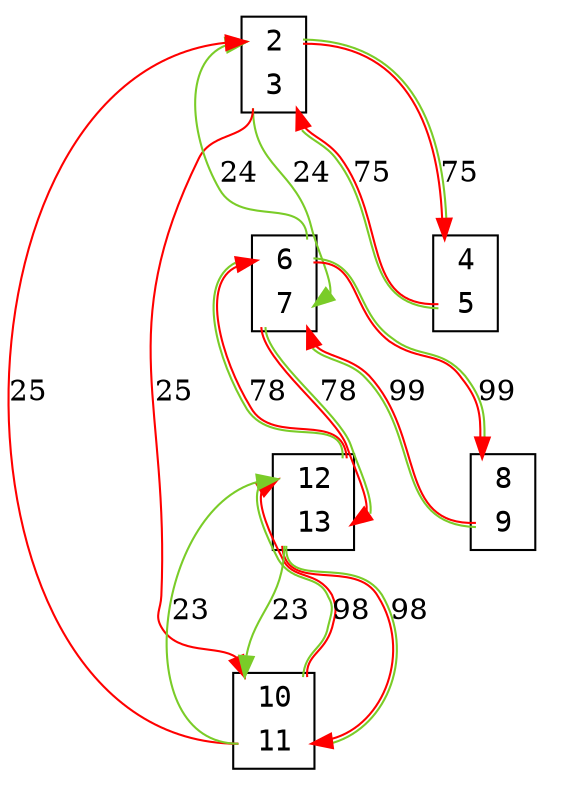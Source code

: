 digraph my_graph {
node[fontname=<Courier>,shape=<plaintext>]
vertex_0x7febb63a76a0_0x7febb63a7c70[label=<<TABLE bgcolor = "white">
<TR><TD BORDER = "0" PORT = "port_0x7febb63a76a0_in"></TD><TD BORDER = "0" PORT = "port_">2</TD><TD BORDER = "0" PORT = "port_0x7febb63a76a0_out"></TD></TR>
<TR><TD BORDER = "0" PORT = "port_0x7febb63a7c70_out"></TD><TD BORDER = "0" PORT = "port_">3</TD><TD BORDER = "0" PORT = "port_0x7febb63a7c70_in"></TD></TR>
</TABLE>>,style=<filled>,color=<black>,fillcolor=<white>]
vertex_0x7febb631fd60_0x7febb63a7610[label=<<TABLE bgcolor = "white">
<TR><TD BORDER = "0" PORT = "port_0x7febb631fd60_in"></TD><TD BORDER = "0" PORT = "port_">4</TD><TD BORDER = "0" PORT = "port_0x7febb631fd60_out"></TD></TR>
<TR><TD BORDER = "0" PORT = "port_0x7febb63a7610_out"></TD><TD BORDER = "0" PORT = "port_">5</TD><TD BORDER = "0" PORT = "port_0x7febb63a7610_in"></TD></TR>
</TABLE>>,style=<filled>,color=<black>,fillcolor=<white>]
vertex_0x7febb5816070_0x7febb631feb0[label=<<TABLE bgcolor = "white">
<TR><TD BORDER = "0" PORT = "port_0x7febb5816070_in"></TD><TD BORDER = "0" PORT = "port_">6</TD><TD BORDER = "0" PORT = "port_0x7febb5816070_out"></TD></TR>
<TR><TD BORDER = "0" PORT = "port_0x7febb631feb0_out"></TD><TD BORDER = "0" PORT = "port_">7</TD><TD BORDER = "0" PORT = "port_0x7febb631feb0_in"></TD></TR>
</TABLE>>,style=<filled>,color=<black>,fillcolor=<white>]
vertex_0x7febb631fd00_0x7febb63a73a0[label=<<TABLE bgcolor = "white">
<TR><TD BORDER = "0" PORT = "port_0x7febb63a73a0_in"></TD><TD BORDER = "0" PORT = "port_">8</TD><TD BORDER = "0" PORT = "port_0x7febb63a73a0_out"></TD></TR>
<TR><TD BORDER = "0" PORT = "port_0x7febb631fd00_out"></TD><TD BORDER = "0" PORT = "port_">9</TD><TD BORDER = "0" PORT = "port_0x7febb631fd00_in"></TD></TR>
</TABLE>>,style=<filled>,color=<black>,fillcolor=<white>]
vertex_0x7febb58163a0_0x7febb631fd90[label=<<TABLE bgcolor = "white">
<TR><TD BORDER = "0" PORT = "port_0x7febb58163a0_in"></TD><TD BORDER = "0" PORT = "port_">10</TD><TD BORDER = "0" PORT = "port_0x7febb58163a0_out"></TD></TR>
<TR><TD BORDER = "0" PORT = "port_0x7febb631fd90_out"></TD><TD BORDER = "0" PORT = "port_">11</TD><TD BORDER = "0" PORT = "port_0x7febb631fd90_in"></TD></TR>
</TABLE>>,style=<filled>,color=<black>,fillcolor=<white>]
vertex_0x7febb54101f0_0x7febb63a7940[label=<<TABLE bgcolor = "white">
<TR><TD BORDER = "0" PORT = "port_0x7febb54101f0_in"></TD><TD BORDER = "0" PORT = "port_">12</TD><TD BORDER = "0" PORT = "port_0x7febb54101f0_out"></TD></TR>
<TR><TD BORDER = "0" PORT = "port_0x7febb63a7940_out"></TD><TD BORDER = "0" PORT = "port_">13</TD><TD BORDER = "0" PORT = "port_0x7febb63a7940_in"></TD></TR>
</TABLE>>,style=<filled>,color=<black>,fillcolor=<white>]
vertex_0x7febb63a76a0_0x7febb63a7c70:port_0x7febb63a76a0_out->vertex_0x7febb631fd60_0x7febb63a7610:port_0x7febb631fd60_in[label="75",len=<0>,K=<0>,color=<0 1 1:0.250 0.800 0.800>]
vertex_0x7febb631fd60_0x7febb63a7610:port_0x7febb63a7610_out->vertex_0x7febb63a76a0_0x7febb63a7c70:port_0x7febb63a7c70_in[label="75",len=<0>,K=<0>,color=<0 1 1:0.250 0.800 0.800>]
vertex_0x7febb5816070_0x7febb631feb0:port_0x7febb5816070_out->vertex_0x7febb631fd00_0x7febb63a73a0:port_0x7febb63a73a0_in[label="99",len=<0>,K=<0>,color=<0 1 1:0.250 0.800 0.800>]
vertex_0x7febb631fd00_0x7febb63a73a0:port_0x7febb631fd00_out->vertex_0x7febb5816070_0x7febb631feb0:port_0x7febb631feb0_in[label="99",len=<0>,K=<0>,color=<0 1 1:0.250 0.800 0.800>]
vertex_0x7febb58163a0_0x7febb631fd90:port_0x7febb58163a0_out->vertex_0x7febb54101f0_0x7febb63a7940:port_0x7febb54101f0_in[label="98",len=<0>,K=<0>,color=<0 1 1:0.250 0.800 0.800>]
vertex_0x7febb54101f0_0x7febb63a7940:port_0x7febb63a7940_out->vertex_0x7febb58163a0_0x7febb631fd90:port_0x7febb631fd90_in[label="98",len=<0>,K=<0>,color=<0 1 1:0.250 0.800 0.800>]
vertex_0x7febb63a76a0_0x7febb63a7c70:port_0x7febb63a7c70_out->vertex_0x7febb5816070_0x7febb631feb0:port_0x7febb631feb0_in[label="24",len=<0>,K=<0>,color=<0.250 0.800 0.800>]
vertex_0x7febb5816070_0x7febb631feb0:port_0x7febb5816070_out->vertex_0x7febb63a76a0_0x7febb63a7c70:port_0x7febb63a76a0_in[label="24",len=<0>,K=<0>,color=<0.250 0.800 0.800>]
vertex_0x7febb58163a0_0x7febb631fd90:port_0x7febb631fd90_out->vertex_0x7febb54101f0_0x7febb63a7940:port_0x7febb54101f0_in[label="23",len=<0>,K=<0>,color=<0.250 0.800 0.800>]
vertex_0x7febb54101f0_0x7febb63a7940:port_0x7febb63a7940_out->vertex_0x7febb58163a0_0x7febb631fd90:port_0x7febb58163a0_in[label="23",len=<0>,K=<0>,color=<0.250 0.800 0.800>]
vertex_0x7febb54101f0_0x7febb63a7940:port_0x7febb54101f0_out->vertex_0x7febb5816070_0x7febb631feb0:port_0x7febb5816070_in[label="78",len=<0>,K=<0>,color=<0 1 1:0.250 0.800 0.800>]
vertex_0x7febb5816070_0x7febb631feb0:port_0x7febb631feb0_out->vertex_0x7febb54101f0_0x7febb63a7940:port_0x7febb63a7940_in[label="78",len=<0>,K=<0>,color=<0 1 1:0.250 0.800 0.800>]
vertex_0x7febb58163a0_0x7febb631fd90:port_0x7febb631fd90_out->vertex_0x7febb63a76a0_0x7febb63a7c70:port_0x7febb63a76a0_in[label="25",len=<0>,K=<0>,color=<0 1 1>]
vertex_0x7febb63a76a0_0x7febb63a7c70:port_0x7febb63a7c70_out->vertex_0x7febb58163a0_0x7febb631fd90:port_0x7febb58163a0_in[label="25",len=<0>,K=<0>,color=<0 1 1>]
}
